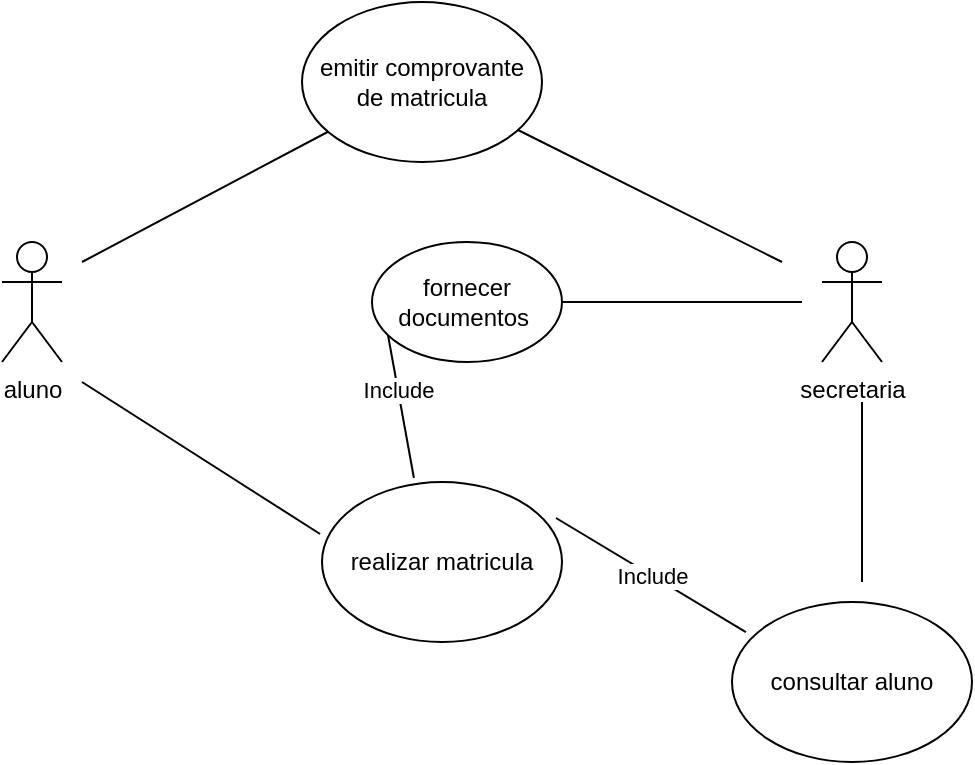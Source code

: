 <mxfile version="15.7.2" type="github">
  <diagram id="0i3gl-hGv4u1NlHZECW3" name="Page-1">
    <mxGraphModel dx="1102" dy="614" grid="1" gridSize="10" guides="1" tooltips="1" connect="1" arrows="1" fold="1" page="1" pageScale="1" pageWidth="827" pageHeight="1169" math="0" shadow="0">
      <root>
        <mxCell id="0" />
        <mxCell id="1" parent="0" />
        <mxCell id="GN7ECj78LRgfo14ssHlc-1" value="&lt;font style=&quot;vertical-align: inherit&quot;&gt;&lt;font style=&quot;vertical-align: inherit&quot;&gt;aluno&lt;/font&gt;&lt;/font&gt;" style="shape=umlActor;verticalLabelPosition=bottom;verticalAlign=top;html=1;outlineConnect=0;" vertex="1" parent="1">
          <mxGeometry x="80" y="170" width="30" height="60" as="geometry" />
        </mxCell>
        <mxCell id="GN7ECj78LRgfo14ssHlc-2" value="&lt;font style=&quot;vertical-align: inherit&quot;&gt;&lt;font style=&quot;vertical-align: inherit&quot;&gt;Include&lt;/font&gt;&lt;/font&gt;" style="endArrow=none;html=1;rounded=0;exitX=0.383;exitY=-0.025;exitDx=0;exitDy=0;exitPerimeter=0;" edge="1" parent="1" source="GN7ECj78LRgfo14ssHlc-15">
          <mxGeometry width="50" height="50" relative="1" as="geometry">
            <mxPoint x="120" y="200" as="sourcePoint" />
            <mxPoint x="270" y="200" as="targetPoint" />
          </mxGeometry>
        </mxCell>
        <mxCell id="GN7ECj78LRgfo14ssHlc-5" value="&lt;font style=&quot;vertical-align: inherit&quot;&gt;&lt;font style=&quot;vertical-align: inherit&quot;&gt;secretaria&lt;/font&gt;&lt;/font&gt;" style="shape=umlActor;verticalLabelPosition=bottom;verticalAlign=top;html=1;outlineConnect=0;" vertex="1" parent="1">
          <mxGeometry x="490" y="170" width="30" height="60" as="geometry" />
        </mxCell>
        <mxCell id="GN7ECj78LRgfo14ssHlc-6" value="&lt;font style=&quot;vertical-align: inherit&quot;&gt;&lt;font style=&quot;vertical-align: inherit&quot;&gt;consultar aluno&lt;/font&gt;&lt;/font&gt;" style="ellipse;whiteSpace=wrap;html=1;" vertex="1" parent="1">
          <mxGeometry x="445" y="350" width="120" height="80" as="geometry" />
        </mxCell>
        <mxCell id="GN7ECj78LRgfo14ssHlc-7" value="" style="endArrow=none;html=1;rounded=0;" edge="1" parent="1">
          <mxGeometry width="50" height="50" relative="1" as="geometry">
            <mxPoint x="510" y="340" as="sourcePoint" />
            <mxPoint x="510" y="250" as="targetPoint" />
          </mxGeometry>
        </mxCell>
        <mxCell id="GN7ECj78LRgfo14ssHlc-8" value="&lt;font style=&quot;vertical-align: inherit&quot;&gt;&lt;font style=&quot;vertical-align: inherit&quot;&gt;emitir comprovante de matricula&lt;/font&gt;&lt;/font&gt;" style="ellipse;whiteSpace=wrap;html=1;" vertex="1" parent="1">
          <mxGeometry x="230" y="50" width="120" height="80" as="geometry" />
        </mxCell>
        <mxCell id="GN7ECj78LRgfo14ssHlc-9" value="" style="endArrow=none;html=1;rounded=0;" edge="1" parent="1" target="GN7ECj78LRgfo14ssHlc-8">
          <mxGeometry width="50" height="50" relative="1" as="geometry">
            <mxPoint x="120" y="180" as="sourcePoint" />
            <mxPoint x="170" y="130" as="targetPoint" />
          </mxGeometry>
        </mxCell>
        <mxCell id="GN7ECj78LRgfo14ssHlc-10" value="" style="endArrow=none;html=1;rounded=0;" edge="1" parent="1" target="GN7ECj78LRgfo14ssHlc-8">
          <mxGeometry width="50" height="50" relative="1" as="geometry">
            <mxPoint x="470" y="180" as="sourcePoint" />
            <mxPoint x="450" y="100" as="targetPoint" />
          </mxGeometry>
        </mxCell>
        <mxCell id="GN7ECj78LRgfo14ssHlc-12" value="" style="endArrow=none;html=1;rounded=0;entryX=-0.008;entryY=0.325;entryDx=0;entryDy=0;entryPerimeter=0;" edge="1" parent="1" target="GN7ECj78LRgfo14ssHlc-15">
          <mxGeometry width="50" height="50" relative="1" as="geometry">
            <mxPoint x="120" y="240" as="sourcePoint" />
            <mxPoint x="240" y="330" as="targetPoint" />
          </mxGeometry>
        </mxCell>
        <mxCell id="GN7ECj78LRgfo14ssHlc-13" value="&lt;font style=&quot;vertical-align: inherit&quot;&gt;&lt;font style=&quot;vertical-align: inherit&quot;&gt;Include&lt;/font&gt;&lt;/font&gt;" style="endArrow=none;html=1;rounded=0;exitX=0.975;exitY=0.225;exitDx=0;exitDy=0;exitPerimeter=0;entryX=0.058;entryY=0.188;entryDx=0;entryDy=0;entryPerimeter=0;" edge="1" parent="1" source="GN7ECj78LRgfo14ssHlc-15" target="GN7ECj78LRgfo14ssHlc-6">
          <mxGeometry width="50" height="50" relative="1" as="geometry">
            <mxPoint x="348.96" y="320" as="sourcePoint" />
            <mxPoint x="470" y="250" as="targetPoint" />
          </mxGeometry>
        </mxCell>
        <mxCell id="GN7ECj78LRgfo14ssHlc-15" value="&lt;font style=&quot;vertical-align: inherit&quot;&gt;&lt;font style=&quot;vertical-align: inherit&quot;&gt;realizar matricula&lt;/font&gt;&lt;/font&gt;" style="ellipse;whiteSpace=wrap;html=1;" vertex="1" parent="1">
          <mxGeometry x="240" y="290" width="120" height="80" as="geometry" />
        </mxCell>
        <mxCell id="GN7ECj78LRgfo14ssHlc-19" value="&lt;font style=&quot;vertical-align: inherit&quot;&gt;&lt;font style=&quot;vertical-align: inherit&quot;&gt;fornecer documentos&amp;nbsp;&lt;/font&gt;&lt;/font&gt;" style="ellipse;whiteSpace=wrap;html=1;" vertex="1" parent="1">
          <mxGeometry x="265" y="170" width="95" height="60" as="geometry" />
        </mxCell>
        <mxCell id="GN7ECj78LRgfo14ssHlc-22" value="" style="endArrow=none;html=1;rounded=0;exitX=1;exitY=0.5;exitDx=0;exitDy=0;" edge="1" parent="1" source="GN7ECj78LRgfo14ssHlc-19">
          <mxGeometry width="50" height="50" relative="1" as="geometry">
            <mxPoint x="440" y="230" as="sourcePoint" />
            <mxPoint x="480" y="200" as="targetPoint" />
          </mxGeometry>
        </mxCell>
      </root>
    </mxGraphModel>
  </diagram>
</mxfile>
